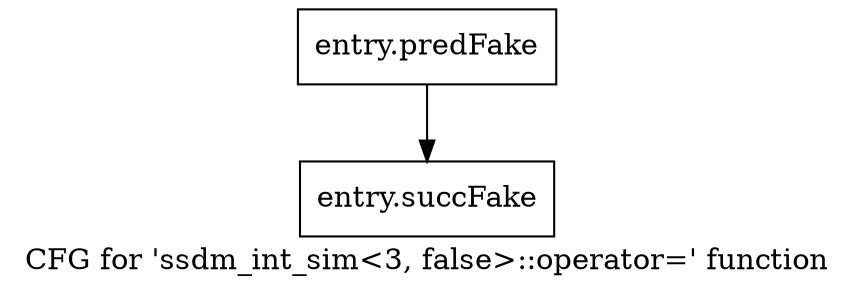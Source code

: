digraph "CFG for 'ssdm_int_sim\<3, false\>::operator=' function" {
	label="CFG for 'ssdm_int_sim\<3, false\>::operator=' function";

	Node0x58fe1c0 [shape=record,filename="",linenumber="",label="{entry.predFake}"];
	Node0x58fe1c0 -> Node0x5b2dac0[ callList="" memoryops="" filename="/home/omerfaruk/tools/Xilinx/Vitis_HLS/2023.2/include/etc/ap_common.h" execusionnum="0"];
	Node0x5b2dac0 [shape=record,filename="/home/omerfaruk/tools/Xilinx/Vitis_HLS/2023.2/include/etc/ap_common.h",linenumber="657",label="{entry.succFake}"];
}
